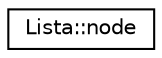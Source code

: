 digraph "Graphical Class Hierarchy"
{
  edge [fontname="Helvetica",fontsize="10",labelfontname="Helvetica",labelfontsize="10"];
  node [fontname="Helvetica",fontsize="10",shape=record];
  rankdir="LR";
  Node0 [label="Lista::node",height=0.2,width=0.4,color="black", fillcolor="white", style="filled",URL="$struct_lista_1_1node.html"];
}
